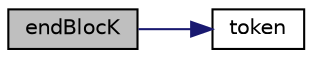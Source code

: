 digraph "endBlocK"
{
 // LATEX_PDF_SIZE
  edge [fontname="Helvetica",fontsize="10",labelfontname="Helvetica",labelfontsize="10"];
  node [fontname="Helvetica",fontsize="10",shape=record];
  rankdir="LR";
  Node1 [label="endBlocK",height=0.2,width=0.4,color="black", fillcolor="grey75", style="filled", fontcolor="black",tooltip=" "];
  Node1 -> Node2 [color="midnightblue",fontsize="10",style="solid",fontname="Helvetica"];
  Node2 [label="token",height=0.2,width=0.4,color="black", fillcolor="white", style="filled",URL="$classpFlow_1_1token.html#a72af10fee1f9c2ef1de55b08a0c429ed",tooltip="Default construct, initialized to an UNDEFINED token."];
}
